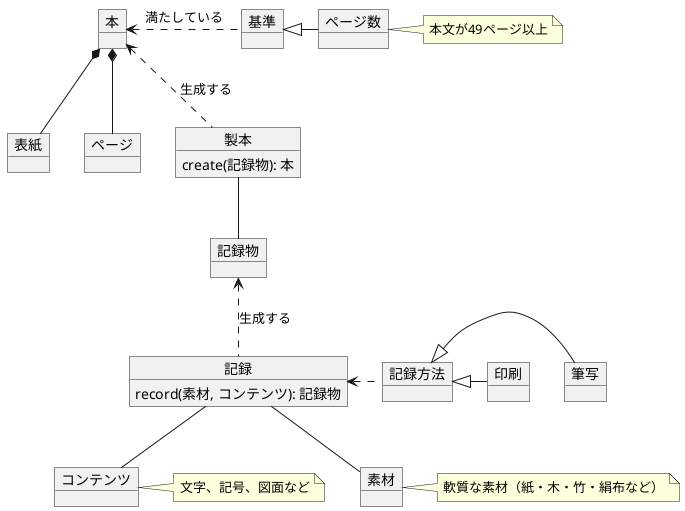 @startuml 本のモデル
object 本

object 表紙
object ページ

本 *-- 表紙
本 *-- ページ

object 基準
object ページ数
note right: 本文が49ページ以上
基準 <|- ページ数
本 <. 基準 : 満たしている

object コンテンツ
note right: 文字、記号、図面など

object 素材
note right: 軟質な素材（紙・木・竹・絹布など）

object 記録 {
  record(素材, コンテンツ): 記録物
}
object 記録物
object 記録方法
object 筆写
object 印刷
記録方法 <|- 筆写
記録方法 <|- 印刷
記録 <. 記録方法
記録 -- 素材
記録 -- コンテンツ
記録物 <.. 記録 : 生成する

object 製本 {
  create(記録物): 本
}
製本 -- 記録物
本 <.. 製本 : 生成する
@enduml
